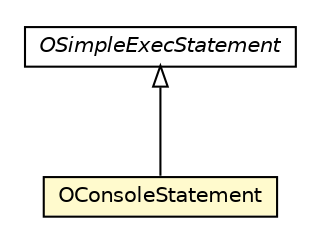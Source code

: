 #!/usr/local/bin/dot
#
# Class diagram 
# Generated by UMLGraph version R5_6-24-gf6e263 (http://www.umlgraph.org/)
#

digraph G {
	edge [fontname="Helvetica",fontsize=10,labelfontname="Helvetica",labelfontsize=10];
	node [fontname="Helvetica",fontsize=10,shape=plaintext];
	nodesep=0.25;
	ranksep=0.5;
	// com.orientechnologies.orient.core.sql.parser.OConsoleStatement
	c2298347 [label=<<table title="com.orientechnologies.orient.core.sql.parser.OConsoleStatement" border="0" cellborder="1" cellspacing="0" cellpadding="2" port="p" bgcolor="lemonChiffon" href="./OConsoleStatement.html">
		<tr><td><table border="0" cellspacing="0" cellpadding="1">
<tr><td align="center" balign="center"> OConsoleStatement </td></tr>
		</table></td></tr>
		</table>>, URL="./OConsoleStatement.html", fontname="Helvetica", fontcolor="black", fontsize=10.0];
	// com.orientechnologies.orient.core.sql.parser.OSimpleExecStatement
	c2298356 [label=<<table title="com.orientechnologies.orient.core.sql.parser.OSimpleExecStatement" border="0" cellborder="1" cellspacing="0" cellpadding="2" port="p" href="./OSimpleExecStatement.html">
		<tr><td><table border="0" cellspacing="0" cellpadding="1">
<tr><td align="center" balign="center"><font face="Helvetica-Oblique"> OSimpleExecStatement </font></td></tr>
		</table></td></tr>
		</table>>, URL="./OSimpleExecStatement.html", fontname="Helvetica", fontcolor="black", fontsize=10.0];
	//com.orientechnologies.orient.core.sql.parser.OConsoleStatement extends com.orientechnologies.orient.core.sql.parser.OSimpleExecStatement
	c2298356:p -> c2298347:p [dir=back,arrowtail=empty];
}

